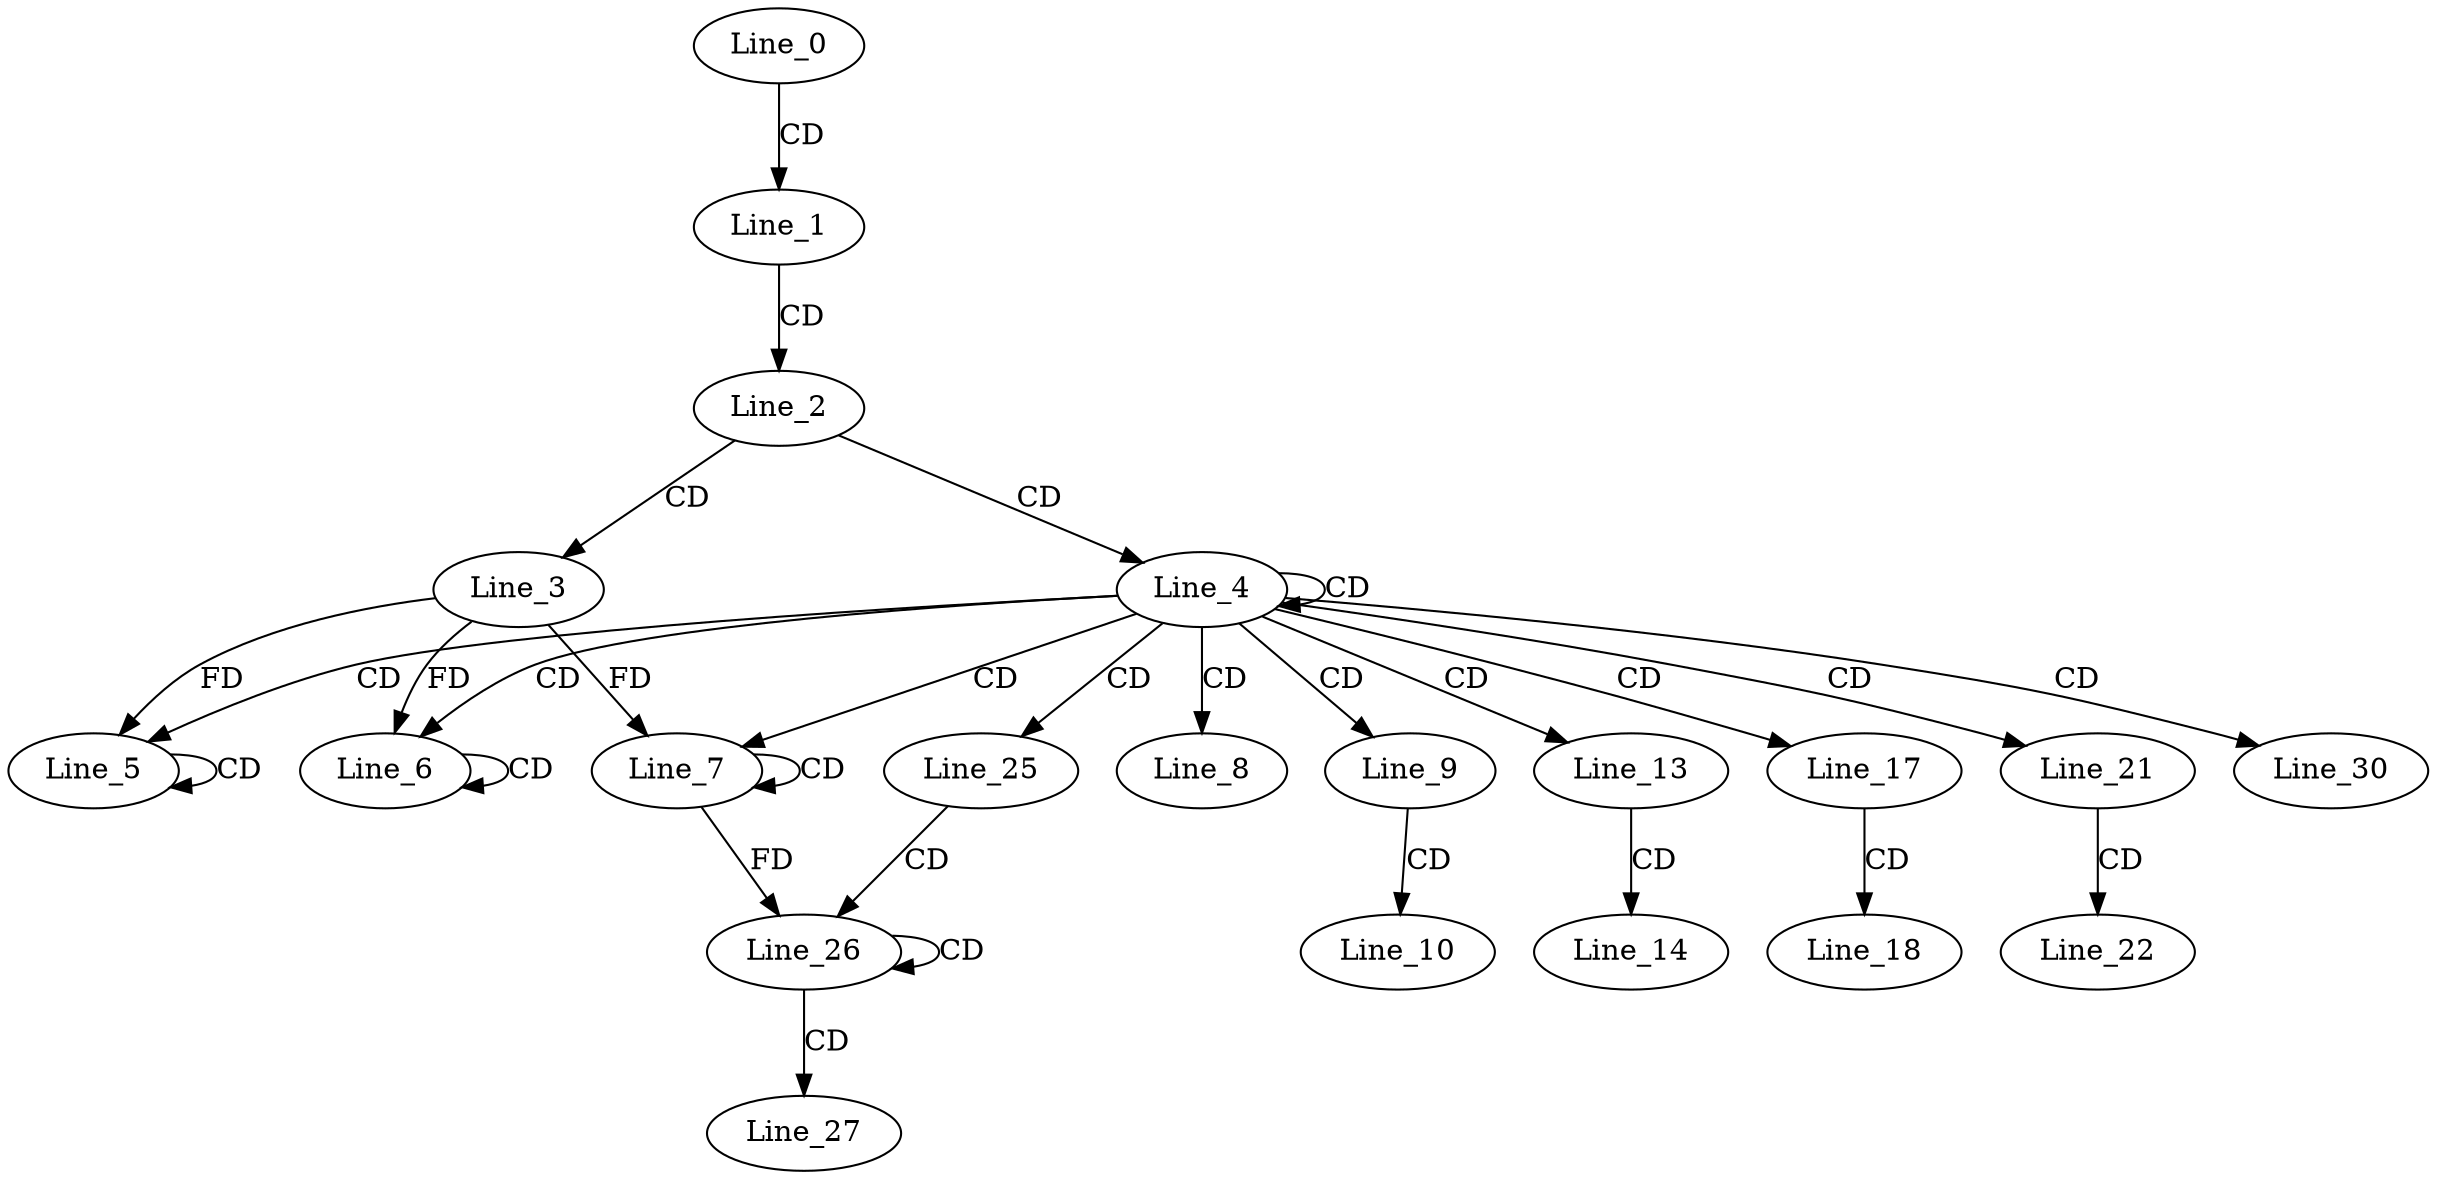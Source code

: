 digraph G {
  Line_0;
  Line_1;
  Line_2;
  Line_3;
  Line_4;
  Line_5;
  Line_5;
  Line_6;
  Line_6;
  Line_7;
  Line_7;
  Line_8;
  Line_9;
  Line_10;
  Line_13;
  Line_14;
  Line_17;
  Line_18;
  Line_21;
  Line_22;
  Line_25;
  Line_26;
  Line_26;
  Line_27;
  Line_30;
  Line_0 -> Line_1 [ label="CD" ];
  Line_1 -> Line_2 [ label="CD" ];
  Line_2 -> Line_3 [ label="CD" ];
  Line_2 -> Line_4 [ label="CD" ];
  Line_4 -> Line_4 [ label="CD" ];
  Line_4 -> Line_5 [ label="CD" ];
  Line_5 -> Line_5 [ label="CD" ];
  Line_3 -> Line_5 [ label="FD" ];
  Line_4 -> Line_6 [ label="CD" ];
  Line_6 -> Line_6 [ label="CD" ];
  Line_3 -> Line_6 [ label="FD" ];
  Line_4 -> Line_7 [ label="CD" ];
  Line_7 -> Line_7 [ label="CD" ];
  Line_3 -> Line_7 [ label="FD" ];
  Line_4 -> Line_8 [ label="CD" ];
  Line_4 -> Line_9 [ label="CD" ];
  Line_9 -> Line_10 [ label="CD" ];
  Line_4 -> Line_13 [ label="CD" ];
  Line_13 -> Line_14 [ label="CD" ];
  Line_4 -> Line_17 [ label="CD" ];
  Line_17 -> Line_18 [ label="CD" ];
  Line_4 -> Line_21 [ label="CD" ];
  Line_21 -> Line_22 [ label="CD" ];
  Line_4 -> Line_25 [ label="CD" ];
  Line_25 -> Line_26 [ label="CD" ];
  Line_7 -> Line_26 [ label="FD" ];
  Line_26 -> Line_26 [ label="CD" ];
  Line_26 -> Line_27 [ label="CD" ];
  Line_4 -> Line_30 [ label="CD" ];
}
